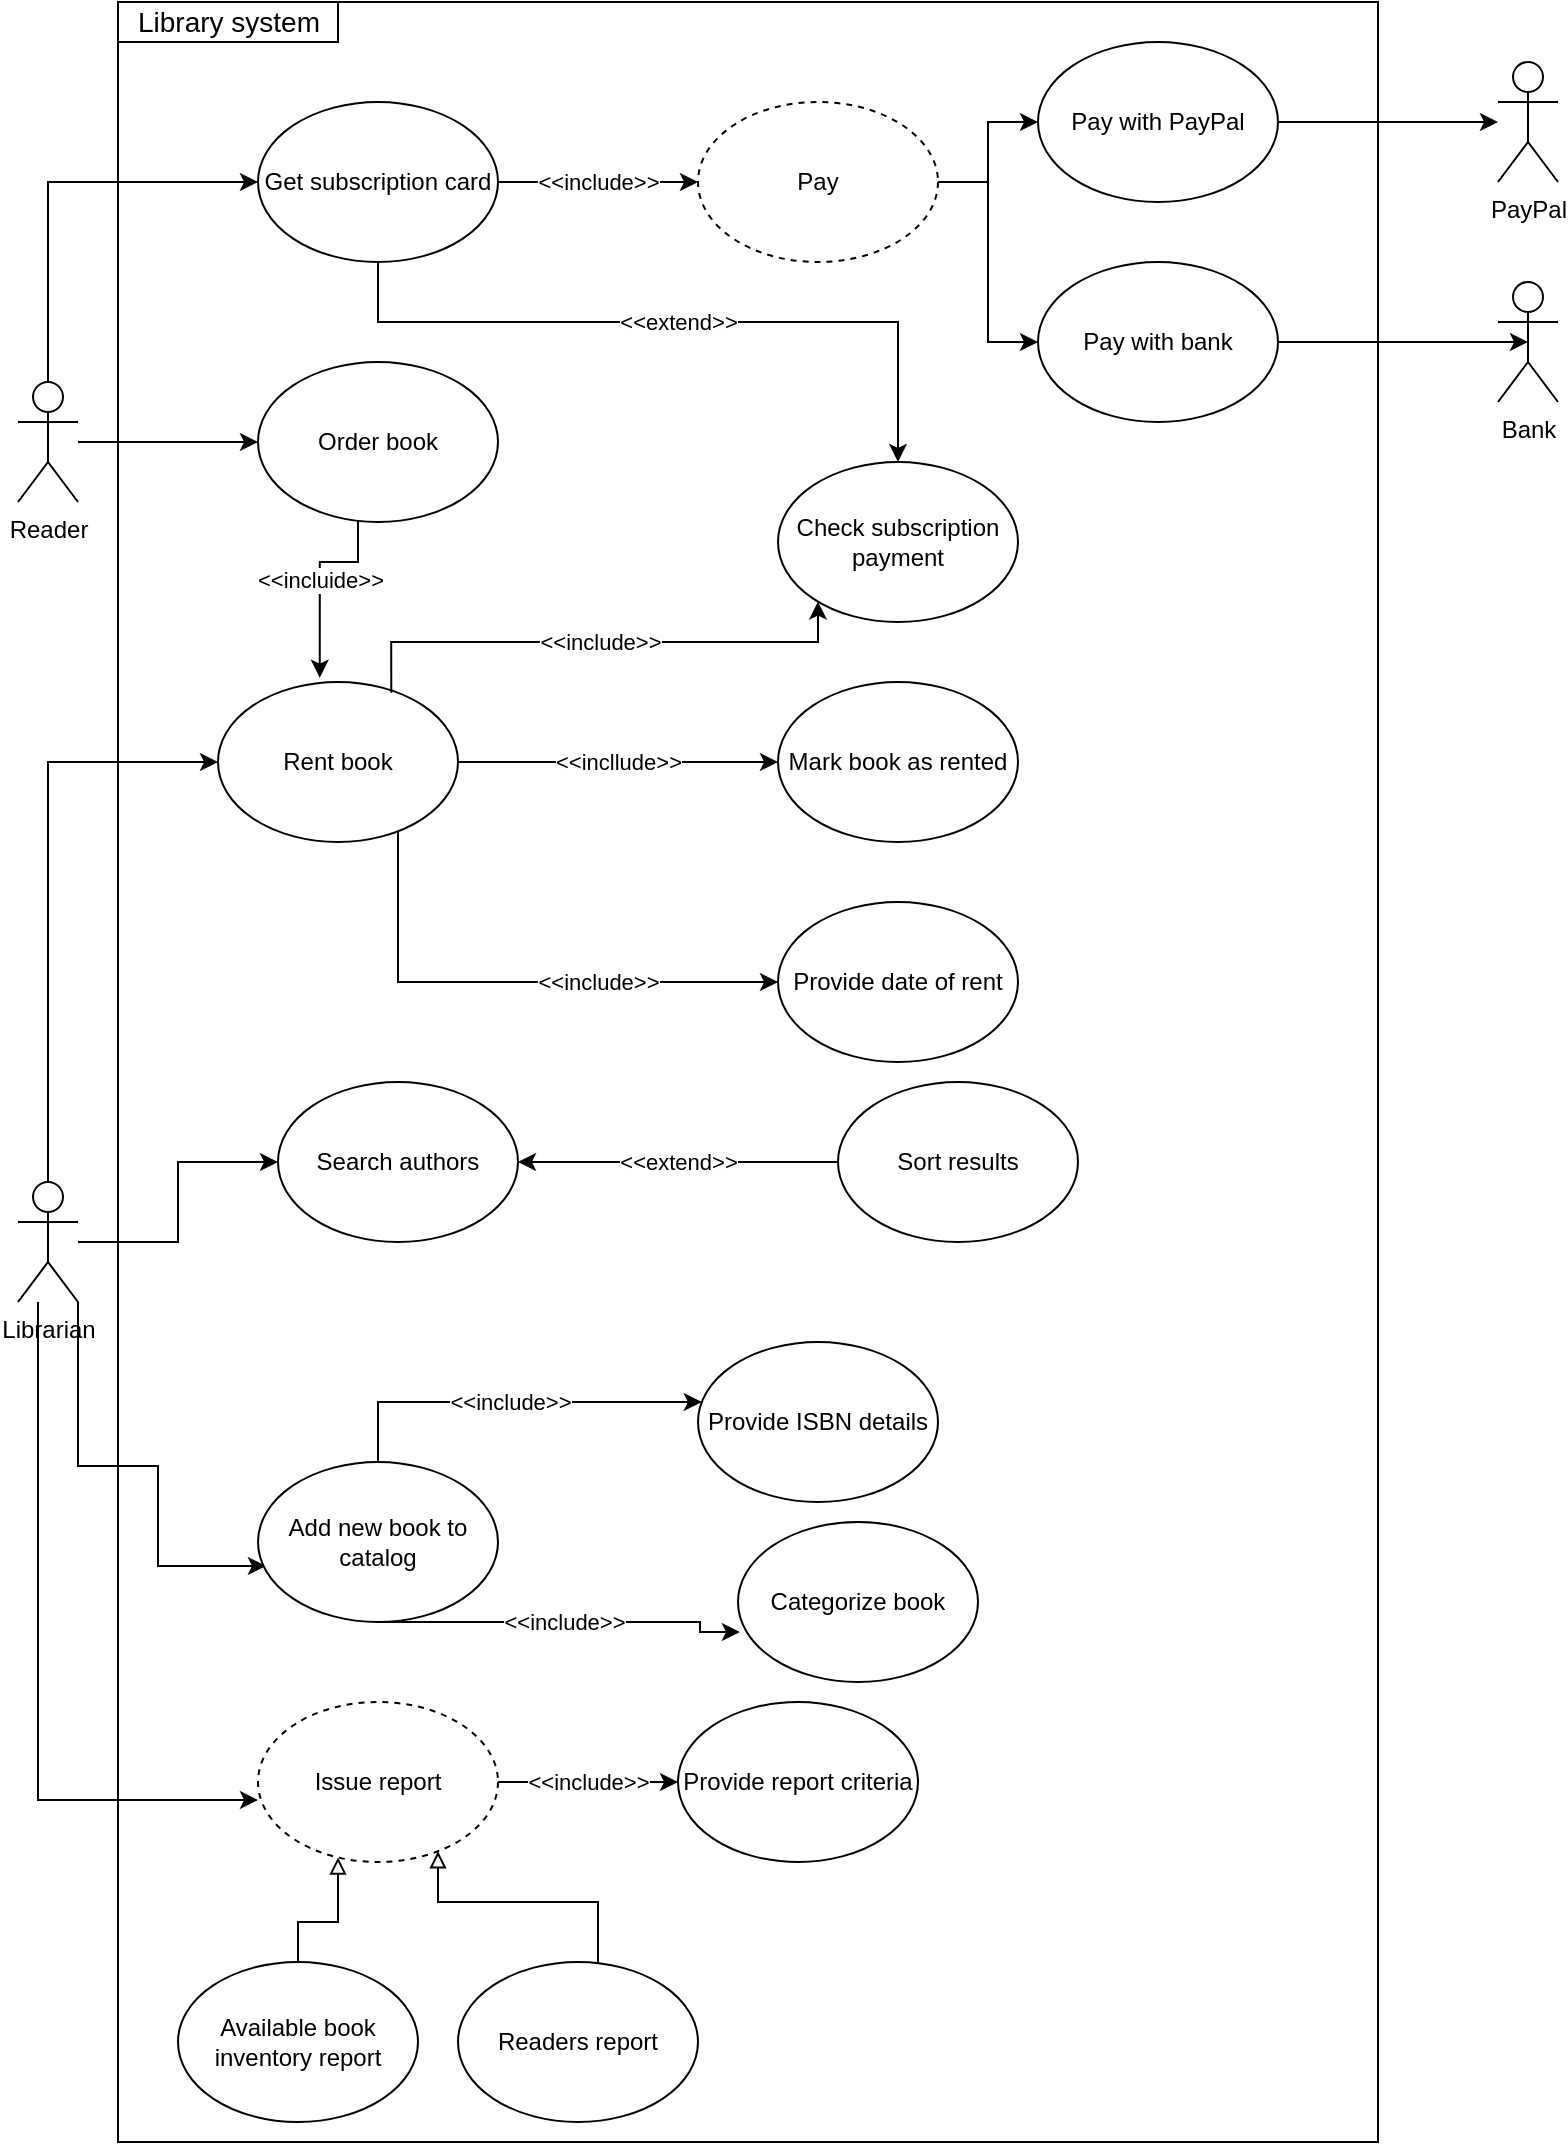 <mxfile version="15.6.6" pages="3"><diagram id="fwvCdL1692Xbh_qZWH8l" name="lab-01-use-case"><mxGraphModel dx="1422" dy="766" grid="1" gridSize="10" guides="1" tooltips="1" connect="1" arrows="1" fold="1" page="1" pageScale="1" pageWidth="850" pageHeight="1100" math="0" shadow="0"><root><mxCell id="0"/><mxCell id="1" parent="0"/><mxCell id="c_p8ajwpkvLLJaVQn7cA-35" value="" style="rounded=0;whiteSpace=wrap;html=1;strokeColor=default;" parent="1" vertex="1"><mxGeometry x="60" y="20" width="630" height="1070" as="geometry"/></mxCell><mxCell id="c_p8ajwpkvLLJaVQn7cA-32" value="&amp;lt;&amp;lt;incllude&amp;gt;&amp;gt;" style="edgeStyle=orthogonalEdgeStyle;rounded=0;orthogonalLoop=1;jettySize=auto;html=1;endArrow=classic;endFill=1;" parent="1" source="K0Y2ng4Hr_tqsVySQrhE-3" target="K0Y2ng4Hr_tqsVySQrhE-26" edge="1"><mxGeometry relative="1" as="geometry"/></mxCell><mxCell id="c_p8ajwpkvLLJaVQn7cA-33" value="&amp;lt;&amp;lt;include&amp;gt;&amp;gt;" style="edgeStyle=orthogonalEdgeStyle;rounded=0;orthogonalLoop=1;jettySize=auto;html=1;endArrow=classic;endFill=1;entryX=0;entryY=0.5;entryDx=0;entryDy=0;" parent="1" source="K0Y2ng4Hr_tqsVySQrhE-3" target="K0Y2ng4Hr_tqsVySQrhE-55" edge="1"><mxGeometry x="0.322" relative="1" as="geometry"><Array as="points"><mxPoint x="200" y="510"/></Array><mxPoint x="380" y="510" as="targetPoint"/><mxPoint as="offset"/></mxGeometry></mxCell><mxCell id="K0Y2ng4Hr_tqsVySQrhE-3" value="Rent book" style="ellipse;whiteSpace=wrap;html=1;" parent="1" vertex="1"><mxGeometry x="110" y="360" width="120" height="80" as="geometry"/></mxCell><mxCell id="K0Y2ng4Hr_tqsVySQrhE-50" value="&amp;lt;&amp;lt;include&amp;gt;&amp;gt;" style="edgeStyle=orthogonalEdgeStyle;rounded=0;orthogonalLoop=1;jettySize=auto;html=1;exitX=0.722;exitY=0.067;exitDx=0;exitDy=0;exitPerimeter=0;" parent="1" source="K0Y2ng4Hr_tqsVySQrhE-3" target="K0Y2ng4Hr_tqsVySQrhE-49" edge="1"><mxGeometry relative="1" as="geometry"><mxPoint x="250" y="340" as="sourcePoint"/><Array as="points"><mxPoint x="197" y="340"/><mxPoint x="410" y="340"/></Array></mxGeometry></mxCell><mxCell id="c_p8ajwpkvLLJaVQn7cA-4" style="edgeStyle=orthogonalEdgeStyle;rounded=0;orthogonalLoop=1;jettySize=auto;html=1;endArrow=classic;endFill=1;" parent="1" source="K0Y2ng4Hr_tqsVySQrhE-8" target="K0Y2ng4Hr_tqsVySQrhE-3" edge="1"><mxGeometry relative="1" as="geometry"><Array as="points"><mxPoint x="25" y="400"/></Array></mxGeometry></mxCell><mxCell id="c_p8ajwpkvLLJaVQn7cA-5" style="edgeStyle=orthogonalEdgeStyle;rounded=0;orthogonalLoop=1;jettySize=auto;html=1;entryX=0;entryY=0.5;entryDx=0;entryDy=0;endArrow=classic;endFill=1;" parent="1" source="K0Y2ng4Hr_tqsVySQrhE-8" target="K0Y2ng4Hr_tqsVySQrhE-45" edge="1"><mxGeometry relative="1" as="geometry"/></mxCell><mxCell id="c_p8ajwpkvLLJaVQn7cA-6" style="edgeStyle=orthogonalEdgeStyle;rounded=0;orthogonalLoop=1;jettySize=auto;html=1;entryX=0.033;entryY=0.65;entryDx=0;entryDy=0;entryPerimeter=0;endArrow=classic;endFill=1;" parent="1" source="K0Y2ng4Hr_tqsVySQrhE-8" target="K0Y2ng4Hr_tqsVySQrhE-22" edge="1"><mxGeometry relative="1" as="geometry"><Array as="points"><mxPoint x="40" y="752"/><mxPoint x="80" y="752"/><mxPoint x="80" y="802"/></Array></mxGeometry></mxCell><mxCell id="c_p8ajwpkvLLJaVQn7cA-7" style="edgeStyle=orthogonalEdgeStyle;rounded=0;orthogonalLoop=1;jettySize=auto;html=1;entryX=0;entryY=0.613;entryDx=0;entryDy=0;entryPerimeter=0;endArrow=classic;endFill=1;" parent="1" source="K0Y2ng4Hr_tqsVySQrhE-8" target="K0Y2ng4Hr_tqsVySQrhE-9" edge="1"><mxGeometry relative="1" as="geometry"><Array as="points"><mxPoint x="20" y="919"/></Array></mxGeometry></mxCell><mxCell id="K0Y2ng4Hr_tqsVySQrhE-8" value="Librarian" style="shape=umlActor;verticalLabelPosition=bottom;verticalAlign=top;html=1;outlineConnect=0;" parent="1" vertex="1"><mxGeometry x="10" y="610" width="30" height="60" as="geometry"/></mxCell><mxCell id="K0Y2ng4Hr_tqsVySQrhE-14" value="&amp;lt;&amp;lt;include&amp;gt;&amp;gt;" style="edgeStyle=orthogonalEdgeStyle;rounded=0;orthogonalLoop=1;jettySize=auto;html=1;entryX=0;entryY=0.5;entryDx=0;entryDy=0;" parent="1" source="K0Y2ng4Hr_tqsVySQrhE-9" target="K0Y2ng4Hr_tqsVySQrhE-13" edge="1"><mxGeometry relative="1" as="geometry"><mxPoint x="262" y="930" as="sourcePoint"/><mxPoint x="440" y="930" as="targetPoint"/></mxGeometry></mxCell><mxCell id="K0Y2ng4Hr_tqsVySQrhE-59" style="edgeStyle=orthogonalEdgeStyle;rounded=0;orthogonalLoop=1;jettySize=auto;html=1;endArrow=block;endFill=0;" parent="1" source="K0Y2ng4Hr_tqsVySQrhE-57" target="K0Y2ng4Hr_tqsVySQrhE-9" edge="1"><mxGeometry relative="1" as="geometry"><Array as="points"><mxPoint x="300" y="970"/><mxPoint x="220" y="970"/></Array></mxGeometry></mxCell><mxCell id="K0Y2ng4Hr_tqsVySQrhE-9" value="Issue report" style="ellipse;whiteSpace=wrap;html=1;dashed=1;" parent="1" vertex="1"><mxGeometry x="130" y="870" width="120" height="80" as="geometry"/></mxCell><mxCell id="K0Y2ng4Hr_tqsVySQrhE-13" value="Provide report criteria" style="ellipse;whiteSpace=wrap;html=1;" parent="1" vertex="1"><mxGeometry x="340" y="870" width="120" height="80" as="geometry"/></mxCell><mxCell id="K0Y2ng4Hr_tqsVySQrhE-40" value="&amp;lt;&amp;lt;include&amp;gt;&amp;gt;" style="edgeStyle=orthogonalEdgeStyle;rounded=0;orthogonalLoop=1;jettySize=auto;html=1;" parent="1" source="K0Y2ng4Hr_tqsVySQrhE-22" target="K0Y2ng4Hr_tqsVySQrhE-39" edge="1"><mxGeometry relative="1" as="geometry"><Array as="points"><mxPoint x="190" y="720"/></Array></mxGeometry></mxCell><mxCell id="K0Y2ng4Hr_tqsVySQrhE-42" value="&amp;lt;&amp;lt;include&amp;gt;&amp;gt;" style="edgeStyle=orthogonalEdgeStyle;rounded=0;orthogonalLoop=1;jettySize=auto;html=1;entryX=0.008;entryY=0.688;entryDx=0;entryDy=0;entryPerimeter=0;" parent="1" source="K0Y2ng4Hr_tqsVySQrhE-22" target="K0Y2ng4Hr_tqsVySQrhE-41" edge="1"><mxGeometry relative="1" as="geometry"><mxPoint x="191" y="760" as="sourcePoint"/><mxPoint x="260" y="830" as="targetPoint"/><Array as="points"><mxPoint x="351" y="830"/></Array></mxGeometry></mxCell><mxCell id="K0Y2ng4Hr_tqsVySQrhE-22" value="Add new book to catalog" style="ellipse;whiteSpace=wrap;html=1;" parent="1" vertex="1"><mxGeometry x="130" y="750" width="120" height="80" as="geometry"/></mxCell><mxCell id="K0Y2ng4Hr_tqsVySQrhE-26" value="Mark book as rented" style="ellipse;whiteSpace=wrap;html=1;" parent="1" vertex="1"><mxGeometry x="390" y="360" width="120" height="80" as="geometry"/></mxCell><mxCell id="K0Y2ng4Hr_tqsVySQrhE-39" value="Provide ISBN details" style="ellipse;whiteSpace=wrap;html=1;" parent="1" vertex="1"><mxGeometry x="350" y="690" width="120" height="80" as="geometry"/></mxCell><mxCell id="K0Y2ng4Hr_tqsVySQrhE-41" value="Categorize book" style="ellipse;whiteSpace=wrap;html=1;" parent="1" vertex="1"><mxGeometry x="370" y="780" width="120" height="80" as="geometry"/></mxCell><mxCell id="K0Y2ng4Hr_tqsVySQrhE-48" value="&amp;lt;&amp;lt;extend&amp;gt;&amp;gt;" style="edgeStyle=orthogonalEdgeStyle;rounded=0;orthogonalLoop=1;jettySize=auto;html=1;" parent="1" source="K0Y2ng4Hr_tqsVySQrhE-47" target="K0Y2ng4Hr_tqsVySQrhE-45" edge="1"><mxGeometry relative="1" as="geometry"/></mxCell><mxCell id="K0Y2ng4Hr_tqsVySQrhE-45" value="Search authors" style="ellipse;whiteSpace=wrap;html=1;" parent="1" vertex="1"><mxGeometry x="140" y="560" width="120" height="80" as="geometry"/></mxCell><mxCell id="K0Y2ng4Hr_tqsVySQrhE-47" value="Sort results" style="ellipse;whiteSpace=wrap;html=1;" parent="1" vertex="1"><mxGeometry x="420" y="560" width="120" height="80" as="geometry"/></mxCell><mxCell id="c_p8ajwpkvLLJaVQn7cA-37" value="&amp;lt;&amp;lt;extend&amp;gt;&amp;gt;" style="edgeStyle=orthogonalEdgeStyle;rounded=0;orthogonalLoop=1;jettySize=auto;html=1;endArrow=classic;endFill=1;exitX=0.5;exitY=1;exitDx=0;exitDy=0;" parent="1" source="c_p8ajwpkvLLJaVQn7cA-9" target="K0Y2ng4Hr_tqsVySQrhE-49" edge="1"><mxGeometry relative="1" as="geometry"><Array as="points"><mxPoint x="190" y="180"/><mxPoint x="450" y="180"/></Array></mxGeometry></mxCell><mxCell id="K0Y2ng4Hr_tqsVySQrhE-49" value="Check subscription payment" style="ellipse;whiteSpace=wrap;html=1;" parent="1" vertex="1"><mxGeometry x="390" y="250" width="120" height="80" as="geometry"/></mxCell><mxCell id="K0Y2ng4Hr_tqsVySQrhE-55" value="Provide date of rent" style="ellipse;whiteSpace=wrap;html=1;" parent="1" vertex="1"><mxGeometry x="390" y="470" width="120" height="80" as="geometry"/></mxCell><mxCell id="K0Y2ng4Hr_tqsVySQrhE-58" style="edgeStyle=orthogonalEdgeStyle;rounded=0;orthogonalLoop=1;jettySize=auto;html=1;endArrow=block;endFill=0;" parent="1" source="K0Y2ng4Hr_tqsVySQrhE-56" target="K0Y2ng4Hr_tqsVySQrhE-9" edge="1"><mxGeometry relative="1" as="geometry"><Array as="points"><mxPoint x="150" y="980"/><mxPoint x="170" y="980"/></Array></mxGeometry></mxCell><mxCell id="K0Y2ng4Hr_tqsVySQrhE-56" value="Available book inventory report" style="ellipse;whiteSpace=wrap;html=1;" parent="1" vertex="1"><mxGeometry x="90" y="1000" width="120" height="80" as="geometry"/></mxCell><mxCell id="K0Y2ng4Hr_tqsVySQrhE-57" value="Readers report" style="ellipse;whiteSpace=wrap;html=1;" parent="1" vertex="1"><mxGeometry x="230" y="1000" width="120" height="80" as="geometry"/></mxCell><mxCell id="c_p8ajwpkvLLJaVQn7cA-25" style="edgeStyle=orthogonalEdgeStyle;rounded=0;orthogonalLoop=1;jettySize=auto;html=1;entryX=0;entryY=0.5;entryDx=0;entryDy=0;endArrow=classic;endFill=1;" parent="1" source="c_p8ajwpkvLLJaVQn7cA-8" target="c_p8ajwpkvLLJaVQn7cA-9" edge="1"><mxGeometry relative="1" as="geometry"><Array as="points"><mxPoint x="25" y="110"/></Array></mxGeometry></mxCell><mxCell id="c_p8ajwpkvLLJaVQn7cA-26" style="edgeStyle=orthogonalEdgeStyle;rounded=0;orthogonalLoop=1;jettySize=auto;html=1;endArrow=classic;endFill=1;" parent="1" source="c_p8ajwpkvLLJaVQn7cA-8" target="c_p8ajwpkvLLJaVQn7cA-24" edge="1"><mxGeometry relative="1" as="geometry"><Array as="points"><mxPoint x="55" y="240"/></Array></mxGeometry></mxCell><mxCell id="c_p8ajwpkvLLJaVQn7cA-8" value="Reader" style="shape=umlActor;verticalLabelPosition=bottom;verticalAlign=top;html=1;outlineConnect=0;" parent="1" vertex="1"><mxGeometry x="10" y="210" width="30" height="60" as="geometry"/></mxCell><mxCell id="c_p8ajwpkvLLJaVQn7cA-13" value="&amp;lt;&amp;lt;include&amp;gt;&amp;gt;" style="edgeStyle=orthogonalEdgeStyle;rounded=0;orthogonalLoop=1;jettySize=auto;html=1;endArrow=classic;endFill=1;" parent="1" source="c_p8ajwpkvLLJaVQn7cA-9" target="c_p8ajwpkvLLJaVQn7cA-12" edge="1"><mxGeometry relative="1" as="geometry"/></mxCell><mxCell id="c_p8ajwpkvLLJaVQn7cA-9" value="Get subscription card" style="ellipse;whiteSpace=wrap;html=1;" parent="1" vertex="1"><mxGeometry x="130" y="70" width="120" height="80" as="geometry"/></mxCell><mxCell id="c_p8ajwpkvLLJaVQn7cA-16" value="" style="edgeStyle=orthogonalEdgeStyle;rounded=0;orthogonalLoop=1;jettySize=auto;html=1;endArrow=classic;endFill=1;" parent="1" source="c_p8ajwpkvLLJaVQn7cA-12" target="c_p8ajwpkvLLJaVQn7cA-15" edge="1"><mxGeometry relative="1" as="geometry"/></mxCell><mxCell id="c_p8ajwpkvLLJaVQn7cA-19" value="" style="edgeStyle=orthogonalEdgeStyle;rounded=0;orthogonalLoop=1;jettySize=auto;html=1;endArrow=classic;endFill=1;" parent="1" source="c_p8ajwpkvLLJaVQn7cA-12" target="c_p8ajwpkvLLJaVQn7cA-18" edge="1"><mxGeometry relative="1" as="geometry"/></mxCell><mxCell id="c_p8ajwpkvLLJaVQn7cA-12" value="Pay" style="ellipse;whiteSpace=wrap;html=1;strokeColor=default;dashed=1;" parent="1" vertex="1"><mxGeometry x="350" y="70" width="120" height="80" as="geometry"/></mxCell><mxCell id="c_p8ajwpkvLLJaVQn7cA-14" value="Bank" style="shape=umlActor;verticalLabelPosition=bottom;verticalAlign=top;html=1;outlineConnect=0;" parent="1" vertex="1"><mxGeometry x="750" y="160" width="30" height="60" as="geometry"/></mxCell><mxCell id="c_p8ajwpkvLLJaVQn7cA-22" style="edgeStyle=orthogonalEdgeStyle;rounded=0;orthogonalLoop=1;jettySize=auto;html=1;endArrow=classic;endFill=1;" parent="1" source="c_p8ajwpkvLLJaVQn7cA-15" target="c_p8ajwpkvLLJaVQn7cA-21" edge="1"><mxGeometry relative="1" as="geometry"/></mxCell><mxCell id="c_p8ajwpkvLLJaVQn7cA-15" value="Pay with PayPal" style="ellipse;whiteSpace=wrap;html=1;" parent="1" vertex="1"><mxGeometry x="520" y="40" width="120" height="80" as="geometry"/></mxCell><mxCell id="c_p8ajwpkvLLJaVQn7cA-23" style="edgeStyle=orthogonalEdgeStyle;rounded=0;orthogonalLoop=1;jettySize=auto;html=1;entryX=0.5;entryY=0.5;entryDx=0;entryDy=0;entryPerimeter=0;endArrow=classic;endFill=1;" parent="1" source="c_p8ajwpkvLLJaVQn7cA-18" target="c_p8ajwpkvLLJaVQn7cA-14" edge="1"><mxGeometry relative="1" as="geometry"/></mxCell><mxCell id="c_p8ajwpkvLLJaVQn7cA-18" value="Pay with bank" style="ellipse;whiteSpace=wrap;html=1;" parent="1" vertex="1"><mxGeometry x="520" y="150" width="120" height="80" as="geometry"/></mxCell><mxCell id="c_p8ajwpkvLLJaVQn7cA-21" value="PayPal" style="shape=umlActor;verticalLabelPosition=bottom;verticalAlign=top;html=1;outlineConnect=0;" parent="1" vertex="1"><mxGeometry x="750" y="50" width="30" height="60" as="geometry"/></mxCell><mxCell id="c_p8ajwpkvLLJaVQn7cA-27" value="&amp;lt;&amp;lt;incluide&amp;gt;&amp;gt;" style="edgeStyle=orthogonalEdgeStyle;rounded=0;orthogonalLoop=1;jettySize=auto;html=1;entryX=0.424;entryY=-0.027;entryDx=0;entryDy=0;endArrow=classic;endFill=1;entryPerimeter=0;" parent="1" source="c_p8ajwpkvLLJaVQn7cA-24" target="K0Y2ng4Hr_tqsVySQrhE-3" edge="1"><mxGeometry relative="1" as="geometry"><mxPoint x="190" y="300" as="targetPoint"/><Array as="points"><mxPoint x="180" y="300"/><mxPoint x="161" y="300"/></Array></mxGeometry></mxCell><mxCell id="c_p8ajwpkvLLJaVQn7cA-24" value="Order book" style="ellipse;whiteSpace=wrap;html=1;" parent="1" vertex="1"><mxGeometry x="130" y="200" width="120" height="80" as="geometry"/></mxCell><mxCell id="9559AUujRje-LMhcpd29-1" value="Library system" style="text;html=1;align=center;verticalAlign=middle;resizable=0;points=[];autosize=1;strokeColor=default;fillColor=none;fontSize=14;" parent="1" vertex="1"><mxGeometry x="60" y="20" width="110" height="20" as="geometry"/></mxCell></root></mxGraphModel></diagram><diagram id="8lPYWjQBwMMIt67moXr1" name="lab-01-abuse-case"><mxGraphModel dx="1422" dy="766" grid="1" gridSize="10" guides="1" tooltips="1" connect="1" arrows="1" fold="1" page="1" pageScale="1" pageWidth="850" pageHeight="1100" math="0" shadow="0"><root><mxCell id="sKxSgn6fjDkJZ66lgVU2-0"/><mxCell id="sKxSgn6fjDkJZ66lgVU2-1" parent="sKxSgn6fjDkJZ66lgVU2-0"/><mxCell id="V0_sSTMOPer5x6IBZc77-4" value="" style="rounded=0;whiteSpace=wrap;html=1;fontSize=14;strokeColor=default;verticalAlign=middle;" parent="sKxSgn6fjDkJZ66lgVU2-1" vertex="1"><mxGeometry x="140" y="50" width="490" height="830" as="geometry"/></mxCell><mxCell id="FPMlQKKHn6ef_4-QuxZ0-2" style="edgeStyle=orthogonalEdgeStyle;rounded=0;orthogonalLoop=1;jettySize=auto;html=1;fontSize=14;endArrow=classic;endFill=1;" parent="sKxSgn6fjDkJZ66lgVU2-1" source="uiVszKjBlmFyXYcPZ3qL-0" target="FPMlQKKHn6ef_4-QuxZ0-0" edge="1"><mxGeometry relative="1" as="geometry"><Array as="points"><mxPoint x="350" y="545"/></Array></mxGeometry></mxCell><mxCell id="FPMlQKKHn6ef_4-QuxZ0-5" value="" style="edgeStyle=orthogonalEdgeStyle;rounded=0;orthogonalLoop=1;jettySize=auto;html=1;fontSize=14;endArrow=classic;endFill=1;" parent="sKxSgn6fjDkJZ66lgVU2-1" source="uiVszKjBlmFyXYcPZ3qL-0" target="FPMlQKKHn6ef_4-QuxZ0-4" edge="1"><mxGeometry relative="1" as="geometry"><Array as="points"><mxPoint x="85" y="615"/></Array></mxGeometry></mxCell><mxCell id="T-akTfOXLJrSXqWHaP3a-2" value="" style="edgeStyle=orthogonalEdgeStyle;rounded=0;orthogonalLoop=1;jettySize=auto;html=1;fontSize=14;endArrow=classic;endFill=1;" parent="sKxSgn6fjDkJZ66lgVU2-1" source="uiVszKjBlmFyXYcPZ3qL-0" target="T-akTfOXLJrSXqWHaP3a-1" edge="1"><mxGeometry relative="1" as="geometry"><Array as="points"><mxPoint x="70" y="825"/></Array></mxGeometry></mxCell><mxCell id="V0_sSTMOPer5x6IBZc77-2" value="" style="edgeStyle=orthogonalEdgeStyle;rounded=0;orthogonalLoop=1;jettySize=auto;html=1;fontSize=14;endArrow=classic;endFill=1;" parent="sKxSgn6fjDkJZ66lgVU2-1" source="uiVszKjBlmFyXYcPZ3qL-0" target="V0_sSTMOPer5x6IBZc77-1" edge="1"><mxGeometry relative="1" as="geometry"><Array as="points"><mxPoint x="85" y="725"/></Array></mxGeometry></mxCell><mxCell id="uiVszKjBlmFyXYcPZ3qL-0" value="Librarian" style="shape=umlActor;verticalLabelPosition=bottom;verticalAlign=top;html=1;outlineConnect=0;" parent="sKxSgn6fjDkJZ66lgVU2-1" vertex="1"><mxGeometry x="70" y="545" width="30" height="60" as="geometry"/></mxCell><mxCell id="FPMlQKKHn6ef_4-QuxZ0-1" value="" style="edgeStyle=orthogonalEdgeStyle;rounded=0;orthogonalLoop=1;jettySize=auto;html=1;fontSize=14;endArrow=classic;endFill=1;" parent="sKxSgn6fjDkJZ66lgVU2-1" source="uiVszKjBlmFyXYcPZ3qL-1" target="FPMlQKKHn6ef_4-QuxZ0-0" edge="1"><mxGeometry relative="1" as="geometry"><Array as="points"><mxPoint x="85" y="475"/></Array></mxGeometry></mxCell><mxCell id="uiVszKjBlmFyXYcPZ3qL-1" value="Reader" style="shape=umlActor;verticalLabelPosition=bottom;verticalAlign=top;html=1;outlineConnect=0;" parent="sKxSgn6fjDkJZ66lgVU2-1" vertex="1"><mxGeometry x="70" y="265" width="30" height="60" as="geometry"/></mxCell><mxCell id="CleoIXFVNggvnBgeCbby-3" value="" style="edgeStyle=orthogonalEdgeStyle;rounded=0;orthogonalLoop=1;jettySize=auto;html=1;endArrow=classic;endFill=1;exitX=0.5;exitY=0;exitDx=0;exitDy=0;exitPerimeter=0;" parent="sKxSgn6fjDkJZ66lgVU2-1" source="uiVszKjBlmFyXYcPZ3qL-1" target="CleoIXFVNggvnBgeCbby-2" edge="1"><mxGeometry relative="1" as="geometry"><mxPoint x="425" y="225" as="sourcePoint"/><Array as="points"><mxPoint x="85" y="165"/></Array></mxGeometry></mxCell><mxCell id="CleoIXFVNggvnBgeCbby-6" value="" style="edgeStyle=orthogonalEdgeStyle;rounded=0;orthogonalLoop=1;jettySize=auto;html=1;endArrow=classic;endFill=1;exitX=0.5;exitY=0.5;exitDx=0;exitDy=0;exitPerimeter=0;" parent="sKxSgn6fjDkJZ66lgVU2-1" source="uiVszKjBlmFyXYcPZ3qL-1" target="CleoIXFVNggvnBgeCbby-5" edge="1"><mxGeometry relative="1" as="geometry"><mxPoint x="410" y="251.458" as="sourcePoint"/><Array as="points"><mxPoint x="85" y="255"/></Array></mxGeometry></mxCell><mxCell id="1bfBnMKuvQYWEmsPKjj_-3" value="" style="edgeStyle=orthogonalEdgeStyle;rounded=0;orthogonalLoop=1;jettySize=auto;html=1;fontSize=14;endArrow=block;endFill=0;" parent="sKxSgn6fjDkJZ66lgVU2-1" edge="1"><mxGeometry relative="1" as="geometry"><mxPoint x="268.095" y="200" as="targetPoint"/><Array as="points"><mxPoint x="365" y="200"/></Array></mxGeometry></mxCell><mxCell id="CleoIXFVNggvnBgeCbby-2" value="Pay with &lt;br&gt;credit card with zero balance" style="ellipse;whiteSpace=wrap;html=1;strokeColor=default;" parent="sKxSgn6fjDkJZ66lgVU2-1" vertex="1"><mxGeometry x="290" y="120" width="120" height="80" as="geometry"/></mxCell><mxCell id="CleoIXFVNggvnBgeCbby-5" value="Pay with expired card" style="ellipse;whiteSpace=wrap;html=1;strokeColor=default;" parent="sKxSgn6fjDkJZ66lgVU2-1" vertex="1"><mxGeometry x="290" y="214" width="120" height="80" as="geometry"/></mxCell><mxCell id="1bfBnMKuvQYWEmsPKjj_-0" value="Pay with fake PayPal" style="ellipse;whiteSpace=wrap;html=1;strokeColor=default;" parent="sKxSgn6fjDkJZ66lgVU2-1" vertex="1"><mxGeometry x="290" y="325" width="120" height="80" as="geometry"/></mxCell><mxCell id="24mbMtULP_7AGoaMsSMN-4" value="" style="edgeStyle=orthogonalEdgeStyle;rounded=0;orthogonalLoop=1;jettySize=auto;html=1;fontSize=14;endArrow=block;endFill=0;exitX=0.008;exitY=0.6;exitDx=0;exitDy=0;exitPerimeter=0;" parent="sKxSgn6fjDkJZ66lgVU2-1" edge="1"><mxGeometry relative="1" as="geometry"><mxPoint x="210" y="230" as="targetPoint"/><Array as="points"><mxPoint x="321" y="310"/><mxPoint x="210" y="310"/></Array></mxGeometry></mxCell><mxCell id="24mbMtULP_7AGoaMsSMN-5" style="edgeStyle=orthogonalEdgeStyle;rounded=0;orthogonalLoop=1;jettySize=auto;html=1;fontSize=14;endArrow=classic;endFill=1;" parent="sKxSgn6fjDkJZ66lgVU2-1" source="uiVszKjBlmFyXYcPZ3qL-1" target="1bfBnMKuvQYWEmsPKjj_-0" edge="1"><mxGeometry relative="1" as="geometry"><mxPoint x="440" y="415" as="sourcePoint"/><Array as="points"><mxPoint x="85" y="365"/><mxPoint x="360" y="365"/></Array></mxGeometry></mxCell><mxCell id="FPMlQKKHn6ef_4-QuxZ0-0" value="Steal credit card credentials" style="ellipse;whiteSpace=wrap;html=1;verticalAlign=middle;strokeColor=default;" parent="sKxSgn6fjDkJZ66lgVU2-1" vertex="1"><mxGeometry x="290" y="435" width="120" height="80" as="geometry"/></mxCell><mxCell id="FPMlQKKHn6ef_4-QuxZ0-4" value="Add book with incorrect info" style="ellipse;whiteSpace=wrap;html=1;verticalAlign=middle;" parent="sKxSgn6fjDkJZ66lgVU2-1" vertex="1"><mxGeometry x="290" y="580" width="120" height="80" as="geometry"/></mxCell><mxCell id="T-akTfOXLJrSXqWHaP3a-1" value="Tamper report data" style="ellipse;whiteSpace=wrap;html=1;verticalAlign=middle;" parent="sKxSgn6fjDkJZ66lgVU2-1" vertex="1"><mxGeometry x="290" y="785" width="120" height="80" as="geometry"/></mxCell><mxCell id="V0_sSTMOPer5x6IBZc77-1" value="Provide incorrect date for book rental&amp;nbsp;" style="ellipse;whiteSpace=wrap;html=1;verticalAlign=middle;" parent="sKxSgn6fjDkJZ66lgVU2-1" vertex="1"><mxGeometry x="290" y="685" width="120" height="80" as="geometry"/></mxCell><mxCell id="jB-aB0x1j8HU7DXmrw4b-0" value="Library system" style="text;html=1;align=center;verticalAlign=middle;resizable=0;points=[];autosize=1;strokeColor=default;fillColor=none;fontSize=14;" parent="sKxSgn6fjDkJZ66lgVU2-1" vertex="1"><mxGeometry x="140" y="50" width="110" height="20" as="geometry"/></mxCell></root></mxGraphModel></diagram><diagram id="jrigSV16Q01WN2L-WPkb" name="lab-01-misuse-case"><mxGraphModel dx="1422" dy="766" grid="1" gridSize="10" guides="1" tooltips="1" connect="1" arrows="1" fold="1" page="1" pageScale="1" pageWidth="850" pageHeight="1100" math="0" shadow="0"><root><mxCell id="3OpoSgl71erCPap49NIF-0"/><mxCell id="3OpoSgl71erCPap49NIF-1" parent="3OpoSgl71erCPap49NIF-0"/><mxCell id="2ps0z95MVxAiAy3TZq8X-0" value="" style="rounded=0;whiteSpace=wrap;html=1;strokeColor=default;fontColor=#FFFFFF;" parent="3OpoSgl71erCPap49NIF-1" vertex="1"><mxGeometry x="70" y="20" width="630" height="1070" as="geometry"/></mxCell><mxCell id="2ps0z95MVxAiAy3TZq8X-3" value="Rent book" style="ellipse;whiteSpace=wrap;html=1;" parent="3OpoSgl71erCPap49NIF-1" vertex="1"><mxGeometry x="110" y="360" width="120" height="80" as="geometry"/></mxCell><mxCell id="2ps0z95MVxAiAy3TZq8X-4" value="&amp;lt;&amp;lt;include&amp;gt;&amp;gt;" style="edgeStyle=orthogonalEdgeStyle;rounded=0;orthogonalLoop=1;jettySize=auto;html=1;exitX=0.722;exitY=0.067;exitDx=0;exitDy=0;exitPerimeter=0;fontSize=12;" parent="3OpoSgl71erCPap49NIF-1" source="2ps0z95MVxAiAy3TZq8X-3" target="2ps0z95MVxAiAy3TZq8X-24" edge="1"><mxGeometry relative="1" as="geometry"><mxPoint x="250" y="340" as="sourcePoint"/><Array as="points"><mxPoint x="197" y="340"/><mxPoint x="410" y="340"/></Array></mxGeometry></mxCell><mxCell id="2ps0z95MVxAiAy3TZq8X-5" style="edgeStyle=orthogonalEdgeStyle;rounded=0;orthogonalLoop=1;jettySize=auto;html=1;endArrow=classic;endFill=1;" parent="3OpoSgl71erCPap49NIF-1" source="2ps0z95MVxAiAy3TZq8X-9" target="2ps0z95MVxAiAy3TZq8X-3" edge="1"><mxGeometry relative="1" as="geometry"><Array as="points"><mxPoint x="25" y="400"/></Array></mxGeometry></mxCell><mxCell id="2ps0z95MVxAiAy3TZq8X-6" style="edgeStyle=orthogonalEdgeStyle;rounded=0;orthogonalLoop=1;jettySize=auto;html=1;entryX=0;entryY=0.5;entryDx=0;entryDy=0;endArrow=classic;endFill=1;" parent="3OpoSgl71erCPap49NIF-1" source="2ps0z95MVxAiAy3TZq8X-9" target="2ps0z95MVxAiAy3TZq8X-21" edge="1"><mxGeometry relative="1" as="geometry"/></mxCell><mxCell id="2ps0z95MVxAiAy3TZq8X-7" style="edgeStyle=orthogonalEdgeStyle;rounded=0;orthogonalLoop=1;jettySize=auto;html=1;entryX=0.033;entryY=0.65;entryDx=0;entryDy=0;entryPerimeter=0;endArrow=classic;endFill=1;" parent="3OpoSgl71erCPap49NIF-1" source="2ps0z95MVxAiAy3TZq8X-9" target="2ps0z95MVxAiAy3TZq8X-16" edge="1"><mxGeometry relative="1" as="geometry"><Array as="points"><mxPoint x="25" y="690"/><mxPoint x="100" y="690"/><mxPoint x="100" y="802"/></Array></mxGeometry></mxCell><mxCell id="2ps0z95MVxAiAy3TZq8X-8" style="edgeStyle=orthogonalEdgeStyle;rounded=0;orthogonalLoop=1;jettySize=auto;html=1;entryX=0;entryY=0.613;entryDx=0;entryDy=0;entryPerimeter=0;endArrow=classic;endFill=1;" parent="3OpoSgl71erCPap49NIF-1" source="2ps0z95MVxAiAy3TZq8X-9" target="2ps0z95MVxAiAy3TZq8X-12" edge="1"><mxGeometry relative="1" as="geometry"><Array as="points"><mxPoint x="20" y="919"/></Array></mxGeometry></mxCell><mxCell id="2ps0z95MVxAiAy3TZq8X-9" value="Librarian" style="shape=umlActor;verticalLabelPosition=bottom;verticalAlign=top;html=1;outlineConnect=0;" parent="3OpoSgl71erCPap49NIF-1" vertex="1"><mxGeometry x="10" y="610" width="30" height="60" as="geometry"/></mxCell><mxCell id="2ps0z95MVxAiAy3TZq8X-10" value="&amp;lt;&amp;lt;include&amp;gt;&amp;gt;" style="edgeStyle=orthogonalEdgeStyle;rounded=0;orthogonalLoop=1;jettySize=auto;html=1;entryX=0;entryY=0.5;entryDx=0;entryDy=0;fontSize=12;" parent="3OpoSgl71erCPap49NIF-1" source="2ps0z95MVxAiAy3TZq8X-12" target="2ps0z95MVxAiAy3TZq8X-13" edge="1"><mxGeometry relative="1" as="geometry"><mxPoint x="262" y="930" as="sourcePoint"/><mxPoint x="440" y="930" as="targetPoint"/></mxGeometry></mxCell><mxCell id="2ps0z95MVxAiAy3TZq8X-73" value="&amp;lt;&amp;lt;include&amp;gt;&amp;gt;" style="edgeStyle=orthogonalEdgeStyle;rounded=0;orthogonalLoop=1;jettySize=auto;html=1;fontSize=12;fontColor=default;endArrow=classic;endFill=1;" parent="3OpoSgl71erCPap49NIF-1" source="2ps0z95MVxAiAy3TZq8X-12" target="2ps0z95MVxAiAy3TZq8X-72" edge="1"><mxGeometry relative="1" as="geometry"><Array as="points"><mxPoint x="190" y="1020"/></Array></mxGeometry></mxCell><mxCell id="2ps0z95MVxAiAy3TZq8X-12" value="Issue report" style="ellipse;whiteSpace=wrap;html=1;dashed=1;" parent="3OpoSgl71erCPap49NIF-1" vertex="1"><mxGeometry x="130" y="870" width="120" height="80" as="geometry"/></mxCell><mxCell id="2ps0z95MVxAiAy3TZq8X-13" value="Provide report criteria" style="ellipse;whiteSpace=wrap;html=1;" parent="3OpoSgl71erCPap49NIF-1" vertex="1"><mxGeometry x="380" y="870" width="120" height="80" as="geometry"/></mxCell><mxCell id="2ps0z95MVxAiAy3TZq8X-14" value="&amp;lt;&amp;lt;include&amp;gt;&amp;gt;" style="edgeStyle=orthogonalEdgeStyle;rounded=0;orthogonalLoop=1;jettySize=auto;html=1;fontSize=12;" parent="3OpoSgl71erCPap49NIF-1" source="2ps0z95MVxAiAy3TZq8X-16" target="2ps0z95MVxAiAy3TZq8X-18" edge="1"><mxGeometry relative="1" as="geometry"><Array as="points"><mxPoint x="190" y="720"/></Array></mxGeometry></mxCell><mxCell id="2ps0z95MVxAiAy3TZq8X-16" value="Add new book to catalog" style="ellipse;whiteSpace=wrap;html=1;" parent="3OpoSgl71erCPap49NIF-1" vertex="1"><mxGeometry x="130" y="750" width="120" height="80" as="geometry"/></mxCell><mxCell id="2ps0z95MVxAiAy3TZq8X-81" value="&amp;lt;&amp;lt;prevent&amp;gt;&amp;gt;" style="edgeStyle=orthogonalEdgeStyle;rounded=0;orthogonalLoop=1;jettySize=auto;html=1;fontSize=12;fontColor=default;endArrow=classic;endFill=1;" parent="3OpoSgl71erCPap49NIF-1" source="2ps0z95MVxAiAy3TZq8X-18" target="2ps0z95MVxAiAy3TZq8X-79" edge="1"><mxGeometry relative="1" as="geometry"/></mxCell><mxCell id="2ps0z95MVxAiAy3TZq8X-18" value="Check book details in independent ISBN registry" style="ellipse;whiteSpace=wrap;html=1;" parent="3OpoSgl71erCPap49NIF-1" vertex="1"><mxGeometry x="350" y="660" width="120" height="80" as="geometry"/></mxCell><mxCell id="2ps0z95MVxAiAy3TZq8X-68" value="&amp;lt;&amp;lt;include&amp;gt;&amp;gt;" style="edgeStyle=orthogonalEdgeStyle;rounded=0;orthogonalLoop=1;jettySize=auto;html=1;fontSize=12;fontColor=default;endArrow=classic;endFill=1;" parent="3OpoSgl71erCPap49NIF-1" source="2ps0z95MVxAiAy3TZq8X-21" target="2ps0z95MVxAiAy3TZq8X-64" edge="1"><mxGeometry relative="1" as="geometry"><Array as="points"><mxPoint x="180" y="510"/></Array></mxGeometry></mxCell><mxCell id="2ps0z95MVxAiAy3TZq8X-21" value="Search authors" style="ellipse;whiteSpace=wrap;html=1;" parent="3OpoSgl71erCPap49NIF-1" vertex="1"><mxGeometry x="130" y="600" width="120" height="80" as="geometry"/></mxCell><mxCell id="2ps0z95MVxAiAy3TZq8X-23" value="&amp;lt;&amp;lt;extend&amp;gt;&amp;gt;" style="edgeStyle=orthogonalEdgeStyle;rounded=0;orthogonalLoop=1;jettySize=auto;html=1;endArrow=classic;endFill=1;exitX=0.5;exitY=1;exitDx=0;exitDy=0;fontSize=12;" parent="3OpoSgl71erCPap49NIF-1" source="2ps0z95MVxAiAy3TZq8X-33" target="2ps0z95MVxAiAy3TZq8X-24" edge="1"><mxGeometry relative="1" as="geometry"><Array as="points"><mxPoint x="190" y="180"/><mxPoint x="310" y="180"/><mxPoint x="310" y="290"/></Array></mxGeometry></mxCell><mxCell id="2ps0z95MVxAiAy3TZq8X-24" value="Check subscription payment" style="ellipse;whiteSpace=wrap;html=1;" parent="3OpoSgl71erCPap49NIF-1" vertex="1"><mxGeometry x="390" y="250" width="120" height="80" as="geometry"/></mxCell><mxCell id="2ps0z95MVxAiAy3TZq8X-29" style="edgeStyle=orthogonalEdgeStyle;rounded=0;orthogonalLoop=1;jettySize=auto;html=1;entryX=0;entryY=0.5;entryDx=0;entryDy=0;endArrow=classic;endFill=1;" parent="3OpoSgl71erCPap49NIF-1" source="2ps0z95MVxAiAy3TZq8X-31" target="2ps0z95MVxAiAy3TZq8X-33" edge="1"><mxGeometry relative="1" as="geometry"><Array as="points"><mxPoint x="25" y="110"/></Array></mxGeometry></mxCell><mxCell id="2ps0z95MVxAiAy3TZq8X-30" style="edgeStyle=orthogonalEdgeStyle;rounded=0;orthogonalLoop=1;jettySize=auto;html=1;endArrow=classic;endFill=1;" parent="3OpoSgl71erCPap49NIF-1" source="2ps0z95MVxAiAy3TZq8X-31" target="2ps0z95MVxAiAy3TZq8X-44" edge="1"><mxGeometry relative="1" as="geometry"><Array as="points"><mxPoint x="55" y="240"/></Array></mxGeometry></mxCell><mxCell id="2ps0z95MVxAiAy3TZq8X-31" value="Reader" style="shape=umlActor;verticalLabelPosition=bottom;verticalAlign=top;html=1;outlineConnect=0;" parent="3OpoSgl71erCPap49NIF-1" vertex="1"><mxGeometry x="10" y="210" width="30" height="60" as="geometry"/></mxCell><mxCell id="2ps0z95MVxAiAy3TZq8X-32" value="&amp;lt;&amp;lt;include&amp;gt;&amp;gt;" style="edgeStyle=orthogonalEdgeStyle;rounded=0;orthogonalLoop=1;jettySize=auto;html=1;endArrow=classic;endFill=1;fontSize=12;" parent="3OpoSgl71erCPap49NIF-1" source="2ps0z95MVxAiAy3TZq8X-33" target="2ps0z95MVxAiAy3TZq8X-36" edge="1"><mxGeometry relative="1" as="geometry"/></mxCell><mxCell id="2ps0z95MVxAiAy3TZq8X-33" value="Get subscription card" style="ellipse;whiteSpace=wrap;html=1;" parent="3OpoSgl71erCPap49NIF-1" vertex="1"><mxGeometry x="130" y="70" width="120" height="80" as="geometry"/></mxCell><mxCell id="2ps0z95MVxAiAy3TZq8X-56" value="&amp;lt;&amp;lt;include&amp;gt;&amp;gt;" style="edgeStyle=orthogonalEdgeStyle;rounded=0;orthogonalLoop=1;jettySize=auto;html=1;fontSize=12;fontColor=default;endArrow=classic;endFill=1;" parent="3OpoSgl71erCPap49NIF-1" source="2ps0z95MVxAiAy3TZq8X-36" target="2ps0z95MVxAiAy3TZq8X-55" edge="1"><mxGeometry relative="1" as="geometry"/></mxCell><mxCell id="2ps0z95MVxAiAy3TZq8X-36" value="Pay" style="ellipse;whiteSpace=wrap;html=1;strokeColor=default;dashed=1;" parent="3OpoSgl71erCPap49NIF-1" vertex="1"><mxGeometry x="350" y="70" width="120" height="80" as="geometry"/></mxCell><mxCell id="2ps0z95MVxAiAy3TZq8X-43" value="&amp;lt;&amp;lt;incluide&amp;gt;&amp;gt;" style="edgeStyle=orthogonalEdgeStyle;rounded=0;orthogonalLoop=1;jettySize=auto;html=1;entryX=0.424;entryY=-0.027;entryDx=0;entryDy=0;endArrow=classic;endFill=1;entryPerimeter=0;" parent="3OpoSgl71erCPap49NIF-1" source="2ps0z95MVxAiAy3TZq8X-44" target="2ps0z95MVxAiAy3TZq8X-3" edge="1"><mxGeometry relative="1" as="geometry"><mxPoint x="190" y="300" as="targetPoint"/><Array as="points"><mxPoint x="180" y="300"/><mxPoint x="161" y="300"/></Array></mxGeometry></mxCell><mxCell id="2ps0z95MVxAiAy3TZq8X-44" value="Order book" style="ellipse;whiteSpace=wrap;html=1;" parent="3OpoSgl71erCPap49NIF-1" vertex="1"><mxGeometry x="130" y="200" width="120" height="80" as="geometry"/></mxCell><mxCell id="2ps0z95MVxAiAy3TZq8X-45" value="Library system" style="text;html=1;align=center;verticalAlign=middle;resizable=0;points=[];autosize=1;strokeColor=default;fillColor=none;fontSize=14;" parent="3OpoSgl71erCPap49NIF-1" vertex="1"><mxGeometry x="70" y="20" width="110" height="20" as="geometry"/></mxCell><mxCell id="2ps0z95MVxAiAy3TZq8X-48" style="edgeStyle=orthogonalEdgeStyle;rounded=0;orthogonalLoop=1;jettySize=auto;html=1;fontSize=14;fontColor=#FFFFFF;endArrow=classic;endFill=1;exitX=0.5;exitY=0.633;exitDx=0;exitDy=0;exitPerimeter=0;" parent="3OpoSgl71erCPap49NIF-1" source="2ps0z95MVxAiAy3TZq8X-46" target="2ps0z95MVxAiAy3TZq8X-47" edge="1"><mxGeometry relative="1" as="geometry"><Array as="points"><mxPoint x="775" y="240"/></Array></mxGeometry></mxCell><mxCell id="2ps0z95MVxAiAy3TZq8X-46" value="Crook" style="shape=umlActor;verticalLabelPosition=bottom;verticalAlign=top;html=1;fontSize=14;strokeColor=default;fillColor=#000000;" parent="3OpoSgl71erCPap49NIF-1" vertex="1"><mxGeometry x="760" y="220" width="30" height="60" as="geometry"/></mxCell><mxCell id="2ps0z95MVxAiAy3TZq8X-49" value="&amp;lt;&amp;lt;threaten&amp;gt;&amp;gt;" style="edgeStyle=orthogonalEdgeStyle;rounded=0;orthogonalLoop=1;jettySize=auto;html=1;entryX=0.5;entryY=1;entryDx=0;entryDy=0;fontSize=12;fontColor=default;endArrow=classic;endFill=1;" parent="3OpoSgl71erCPap49NIF-1" source="2ps0z95MVxAiAy3TZq8X-47" target="2ps0z95MVxAiAy3TZq8X-36" edge="1"><mxGeometry relative="1" as="geometry"><Array as="points"><mxPoint x="550" y="230"/><mxPoint x="410" y="230"/></Array></mxGeometry></mxCell><mxCell id="2ps0z95MVxAiAy3TZq8X-47" value="Steal credentials" style="ellipse;whiteSpace=wrap;html=1;fontColor=#FFFFFF;fillColor=#000000;" parent="3OpoSgl71erCPap49NIF-1" vertex="1"><mxGeometry x="550" y="200" width="120" height="80" as="geometry"/></mxCell><mxCell id="2ps0z95MVxAiAy3TZq8X-57" value="&amp;lt;&amp;lt;mitigate&amp;gt;&amp;gt;" style="edgeStyle=orthogonalEdgeStyle;rounded=0;orthogonalLoop=1;jettySize=auto;html=1;fontSize=12;fontColor=default;endArrow=classic;endFill=1;" parent="3OpoSgl71erCPap49NIF-1" source="2ps0z95MVxAiAy3TZq8X-55" target="2ps0z95MVxAiAy3TZq8X-47" edge="1"><mxGeometry relative="1" as="geometry"><Array as="points"><mxPoint x="610" y="190"/><mxPoint x="610" y="190"/></Array></mxGeometry></mxCell><mxCell id="2ps0z95MVxAiAy3TZq8X-55" value="Use encrypted connection" style="ellipse;whiteSpace=wrap;html=1;strokeColor=default;" parent="3OpoSgl71erCPap49NIF-1" vertex="1"><mxGeometry x="560" y="70" width="120" height="80" as="geometry"/></mxCell><mxCell id="2ps0z95MVxAiAy3TZq8X-61" value="&amp;lt;&amp;lt;detect&amp;gt;&amp;gt;" style="edgeStyle=orthogonalEdgeStyle;rounded=0;orthogonalLoop=1;jettySize=auto;html=1;fontSize=12;fontColor=default;endArrow=classic;endFill=1;" parent="3OpoSgl71erCPap49NIF-1" source="2ps0z95MVxAiAy3TZq8X-58" edge="1"><mxGeometry relative="1" as="geometry"><mxPoint x="603" y="512" as="targetPoint"/><Array as="points"><mxPoint x="603" y="440"/></Array></mxGeometry></mxCell><mxCell id="2ps0z95MVxAiAy3TZq8X-58" value="Monitor system" style="ellipse;whiteSpace=wrap;html=1;" parent="3OpoSgl71erCPap49NIF-1" vertex="1"><mxGeometry x="280" y="380" width="120" height="80" as="geometry"/></mxCell><mxCell id="2ps0z95MVxAiAy3TZq8X-60" value="&amp;lt;&amp;lt;threaten&amp;gt;&amp;gt;" style="edgeStyle=orthogonalEdgeStyle;rounded=0;orthogonalLoop=1;jettySize=auto;html=1;fontSize=12;fontColor=default;endArrow=classic;endFill=1;exitX=0.5;exitY=1;exitDx=0;exitDy=0;" parent="3OpoSgl71erCPap49NIF-1" source="2ps0z95MVxAiAy3TZq8X-59" target="2ps0z95MVxAiAy3TZq8X-21" edge="1"><mxGeometry relative="1" as="geometry"><Array as="points"><mxPoint x="610" y="630"/></Array></mxGeometry></mxCell><mxCell id="2ps0z95MVxAiAy3TZq8X-59" value="Flood system" style="ellipse;whiteSpace=wrap;html=1;fontColor=#FFFFFF;fillColor=#000000;" parent="3OpoSgl71erCPap49NIF-1" vertex="1"><mxGeometry x="560" y="515" width="120" height="80" as="geometry"/></mxCell><mxCell id="2ps0z95MVxAiAy3TZq8X-67" value="&amp;lt;&amp;lt;prevent&amp;gt;&amp;gt;" style="edgeStyle=orthogonalEdgeStyle;rounded=0;orthogonalLoop=1;jettySize=auto;html=1;fontSize=12;fontColor=default;endArrow=classic;endFill=1;" parent="3OpoSgl71erCPap49NIF-1" source="2ps0z95MVxAiAy3TZq8X-64" target="2ps0z95MVxAiAy3TZq8X-59" edge="1"><mxGeometry relative="1" as="geometry"/></mxCell><mxCell id="2ps0z95MVxAiAy3TZq8X-64" value="Fill-in CAPTCHA" style="ellipse;whiteSpace=wrap;html=1;" parent="3OpoSgl71erCPap49NIF-1" vertex="1"><mxGeometry x="280" y="470" width="120" height="80" as="geometry"/></mxCell><mxCell id="2ps0z95MVxAiAy3TZq8X-77" style="edgeStyle=orthogonalEdgeStyle;rounded=0;orthogonalLoop=1;jettySize=auto;html=1;entryX=1;entryY=0.5;entryDx=0;entryDy=0;fontSize=12;fontColor=default;endArrow=classic;endFill=1;" parent="3OpoSgl71erCPap49NIF-1" source="2ps0z95MVxAiAy3TZq8X-69" target="2ps0z95MVxAiAy3TZq8X-59" edge="1"><mxGeometry relative="1" as="geometry"/></mxCell><mxCell id="2ps0z95MVxAiAy3TZq8X-78" style="edgeStyle=orthogonalEdgeStyle;rounded=0;orthogonalLoop=1;jettySize=auto;html=1;fontSize=12;fontColor=default;endArrow=classic;endFill=1;" parent="3OpoSgl71erCPap49NIF-1" source="2ps0z95MVxAiAy3TZq8X-69" target="2ps0z95MVxAiAy3TZq8X-74" edge="1"><mxGeometry relative="1" as="geometry"><Array as="points"><mxPoint x="790" y="990"/></Array></mxGeometry></mxCell><mxCell id="2ps0z95MVxAiAy3TZq8X-82" style="edgeStyle=orthogonalEdgeStyle;rounded=0;orthogonalLoop=1;jettySize=auto;html=1;entryX=1;entryY=0.5;entryDx=0;entryDy=0;fontSize=12;fontColor=default;endArrow=classic;endFill=1;" parent="3OpoSgl71erCPap49NIF-1" source="2ps0z95MVxAiAy3TZq8X-69" target="2ps0z95MVxAiAy3TZq8X-79" edge="1"><mxGeometry relative="1" as="geometry"><Array as="points"><mxPoint x="785" y="740"/><mxPoint x="720" y="740"/><mxPoint x="720" y="800"/></Array></mxGeometry></mxCell><mxCell id="2ps0z95MVxAiAy3TZq8X-69" value="Hostile user" style="shape=umlActor;verticalLabelPosition=bottom;verticalAlign=top;html=1;fontSize=14;strokeColor=default;fillColor=#000000;" parent="3OpoSgl71erCPap49NIF-1" vertex="1"><mxGeometry x="770" y="620" width="30" height="60" as="geometry"/></mxCell><mxCell id="2ps0z95MVxAiAy3TZq8X-76" value="&amp;lt;&amp;lt;mitigate&amp;gt;&amp;gt;" style="edgeStyle=orthogonalEdgeStyle;rounded=0;orthogonalLoop=1;jettySize=auto;html=1;fontSize=12;fontColor=default;endArrow=classic;endFill=1;" parent="3OpoSgl71erCPap49NIF-1" source="2ps0z95MVxAiAy3TZq8X-72" target="2ps0z95MVxAiAy3TZq8X-74" edge="1"><mxGeometry relative="1" as="geometry"><Array as="points"><mxPoint x="600" y="1050"/></Array></mxGeometry></mxCell><mxCell id="2ps0z95MVxAiAy3TZq8X-72" value="Save report in DB" style="ellipse;whiteSpace=wrap;html=1;" parent="3OpoSgl71erCPap49NIF-1" vertex="1"><mxGeometry x="250" y="990" width="120" height="80" as="geometry"/></mxCell><mxCell id="2ps0z95MVxAiAy3TZq8X-75" value="&amp;lt;&amp;lt;threaten&amp;gt;&amp;gt;" style="edgeStyle=orthogonalEdgeStyle;rounded=0;orthogonalLoop=1;jettySize=auto;html=1;entryX=1;entryY=1;entryDx=0;entryDy=0;fontSize=12;fontColor=default;endArrow=classic;endFill=1;" parent="3OpoSgl71erCPap49NIF-1" source="2ps0z95MVxAiAy3TZq8X-74" target="2ps0z95MVxAiAy3TZq8X-12" edge="1"><mxGeometry relative="1" as="geometry"><Array as="points"><mxPoint x="395" y="990"/><mxPoint x="395" y="960"/><mxPoint x="232" y="960"/></Array></mxGeometry></mxCell><mxCell id="2ps0z95MVxAiAy3TZq8X-74" value="Tamper report data" style="ellipse;whiteSpace=wrap;html=1;fontColor=#FFFFFF;fillColor=#000000;" parent="3OpoSgl71erCPap49NIF-1" vertex="1"><mxGeometry x="540" y="950" width="120" height="80" as="geometry"/></mxCell><mxCell id="2ps0z95MVxAiAy3TZq8X-80" value="&amp;lt;&amp;lt;threaten&amp;gt;&amp;gt;" style="edgeStyle=orthogonalEdgeStyle;rounded=0;orthogonalLoop=1;jettySize=auto;html=1;fontSize=12;fontColor=default;endArrow=classic;endFill=1;strokeColor=default;labelBackgroundColor=default;entryX=1;entryY=0.638;entryDx=0;entryDy=0;entryPerimeter=0;" parent="3OpoSgl71erCPap49NIF-1" source="2ps0z95MVxAiAy3TZq8X-79" target="2ps0z95MVxAiAy3TZq8X-16" edge="1"><mxGeometry relative="1" as="geometry"><mxPoint x="240" y="800" as="targetPoint"/><Array as="points"/></mxGeometry></mxCell><mxCell id="2ps0z95MVxAiAy3TZq8X-79" value="Add non-existing book" style="ellipse;whiteSpace=wrap;html=1;fontColor=#FFFFFF;fillColor=#000000;" parent="3OpoSgl71erCPap49NIF-1" vertex="1"><mxGeometry x="500" y="760" width="120" height="80" as="geometry"/></mxCell></root></mxGraphModel></diagram></mxfile>